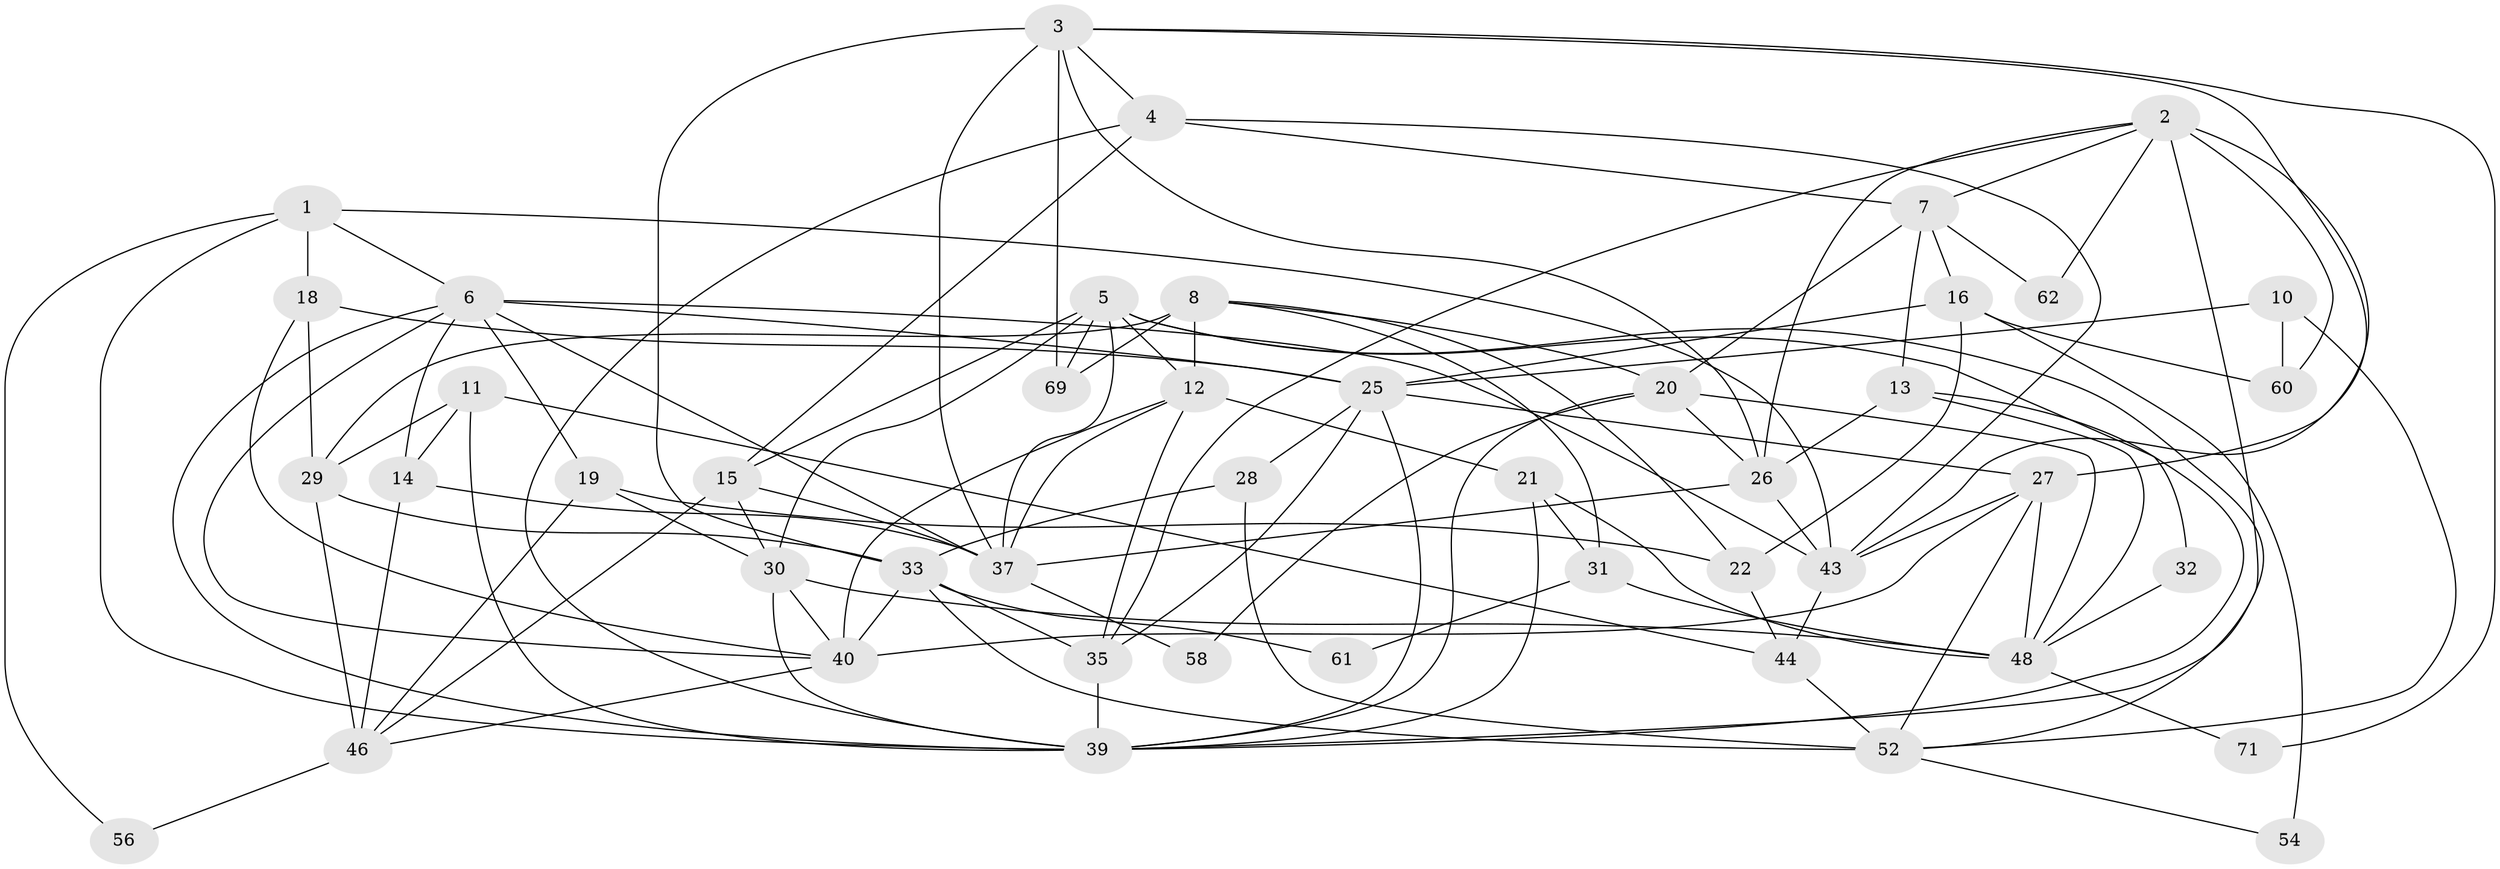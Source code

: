 // original degree distribution, {2: 0.16216216216216217, 5: 0.17567567567567569, 6: 0.08108108108108109, 4: 0.3108108108108108, 7: 0.013513513513513514, 3: 0.21621621621621623, 8: 0.04054054054054054}
// Generated by graph-tools (version 1.1) at 2025/11/02/27/25 16:11:20]
// undirected, 46 vertices, 116 edges
graph export_dot {
graph [start="1"]
  node [color=gray90,style=filled];
  1 [super="+9"];
  2 [super="+47"];
  3 [super="+72"];
  4 [super="+38"];
  5 [super="+17"];
  6 [super="+67"];
  7 [super="+23"];
  8 [super="+73"];
  10;
  11;
  12 [super="+24"];
  13;
  14;
  15 [super="+36"];
  16 [super="+59"];
  18 [super="+57"];
  19;
  20 [super="+66"];
  21;
  22;
  25 [super="+70"];
  26 [super="+45"];
  27 [super="+55"];
  28 [super="+65"];
  29 [super="+74"];
  30 [super="+64"];
  31 [super="+51"];
  32;
  33 [super="+34"];
  35;
  37 [super="+68"];
  39 [super="+41"];
  40 [super="+42"];
  43 [super="+49"];
  44;
  46 [super="+50"];
  48 [super="+63"];
  52 [super="+53"];
  54;
  56;
  58;
  60;
  61;
  62;
  69;
  71;
  1 -- 18;
  1 -- 6;
  1 -- 56;
  1 -- 39;
  1 -- 43;
  2 -- 27;
  2 -- 60;
  2 -- 62;
  2 -- 39;
  2 -- 35;
  2 -- 26;
  2 -- 7;
  3 -- 43;
  3 -- 4;
  3 -- 26;
  3 -- 33 [weight=2];
  3 -- 69;
  3 -- 37;
  3 -- 71;
  4 -- 15;
  4 -- 7;
  4 -- 43;
  4 -- 39;
  5 -- 69;
  5 -- 12;
  5 -- 52;
  5 -- 32;
  5 -- 37;
  5 -- 30;
  5 -- 15;
  6 -- 14;
  6 -- 19;
  6 -- 40;
  6 -- 25;
  6 -- 39;
  6 -- 43;
  6 -- 37;
  7 -- 13;
  7 -- 62;
  7 -- 16;
  7 -- 20;
  8 -- 22;
  8 -- 69;
  8 -- 12;
  8 -- 20;
  8 -- 31;
  8 -- 29;
  10 -- 60;
  10 -- 52;
  10 -- 25;
  11 -- 39;
  11 -- 14;
  11 -- 44;
  11 -- 29;
  12 -- 35;
  12 -- 21;
  12 -- 37;
  12 -- 40;
  13 -- 26;
  13 -- 39;
  13 -- 48;
  14 -- 37;
  14 -- 46;
  15 -- 30;
  15 -- 37;
  15 -- 46;
  16 -- 60;
  16 -- 25;
  16 -- 54;
  16 -- 22;
  18 -- 29;
  18 -- 40;
  18 -- 25;
  19 -- 22;
  19 -- 46;
  19 -- 30;
  20 -- 48;
  20 -- 58;
  20 -- 26;
  20 -- 39;
  21 -- 31;
  21 -- 39;
  21 -- 48;
  22 -- 44;
  25 -- 35;
  25 -- 39;
  25 -- 28;
  25 -- 27;
  26 -- 37;
  26 -- 43;
  27 -- 48;
  27 -- 52;
  27 -- 40;
  27 -- 43;
  28 -- 52 [weight=2];
  28 -- 33;
  29 -- 33;
  29 -- 46;
  30 -- 48;
  30 -- 40;
  30 -- 39;
  31 -- 48 [weight=2];
  31 -- 61;
  32 -- 48;
  33 -- 35;
  33 -- 40;
  33 -- 52;
  33 -- 61;
  35 -- 39;
  37 -- 58;
  40 -- 46;
  43 -- 44;
  44 -- 52;
  46 -- 56;
  48 -- 71;
  52 -- 54;
}
